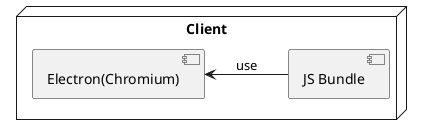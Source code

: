 @startuml Component&Deployment

left to right direction

node "Client"{
  [JS Bundle] -up-> [Electron(Chromium)]: use
}
@enduml
 